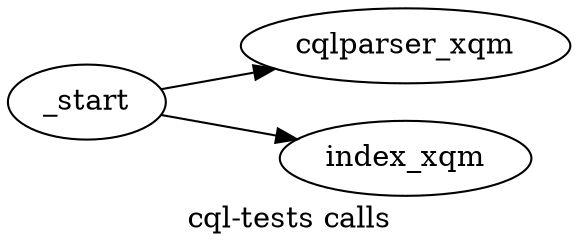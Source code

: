  /* dot -ocql_tests_calls.png -Tpng cql_tests_calls.dot */ 
digraph cql_tests_calls {
label="cql-tests calls";
rankdir=LR;
_start -> cqlparser_xqm ;
_start -> index_xqm ;
}
